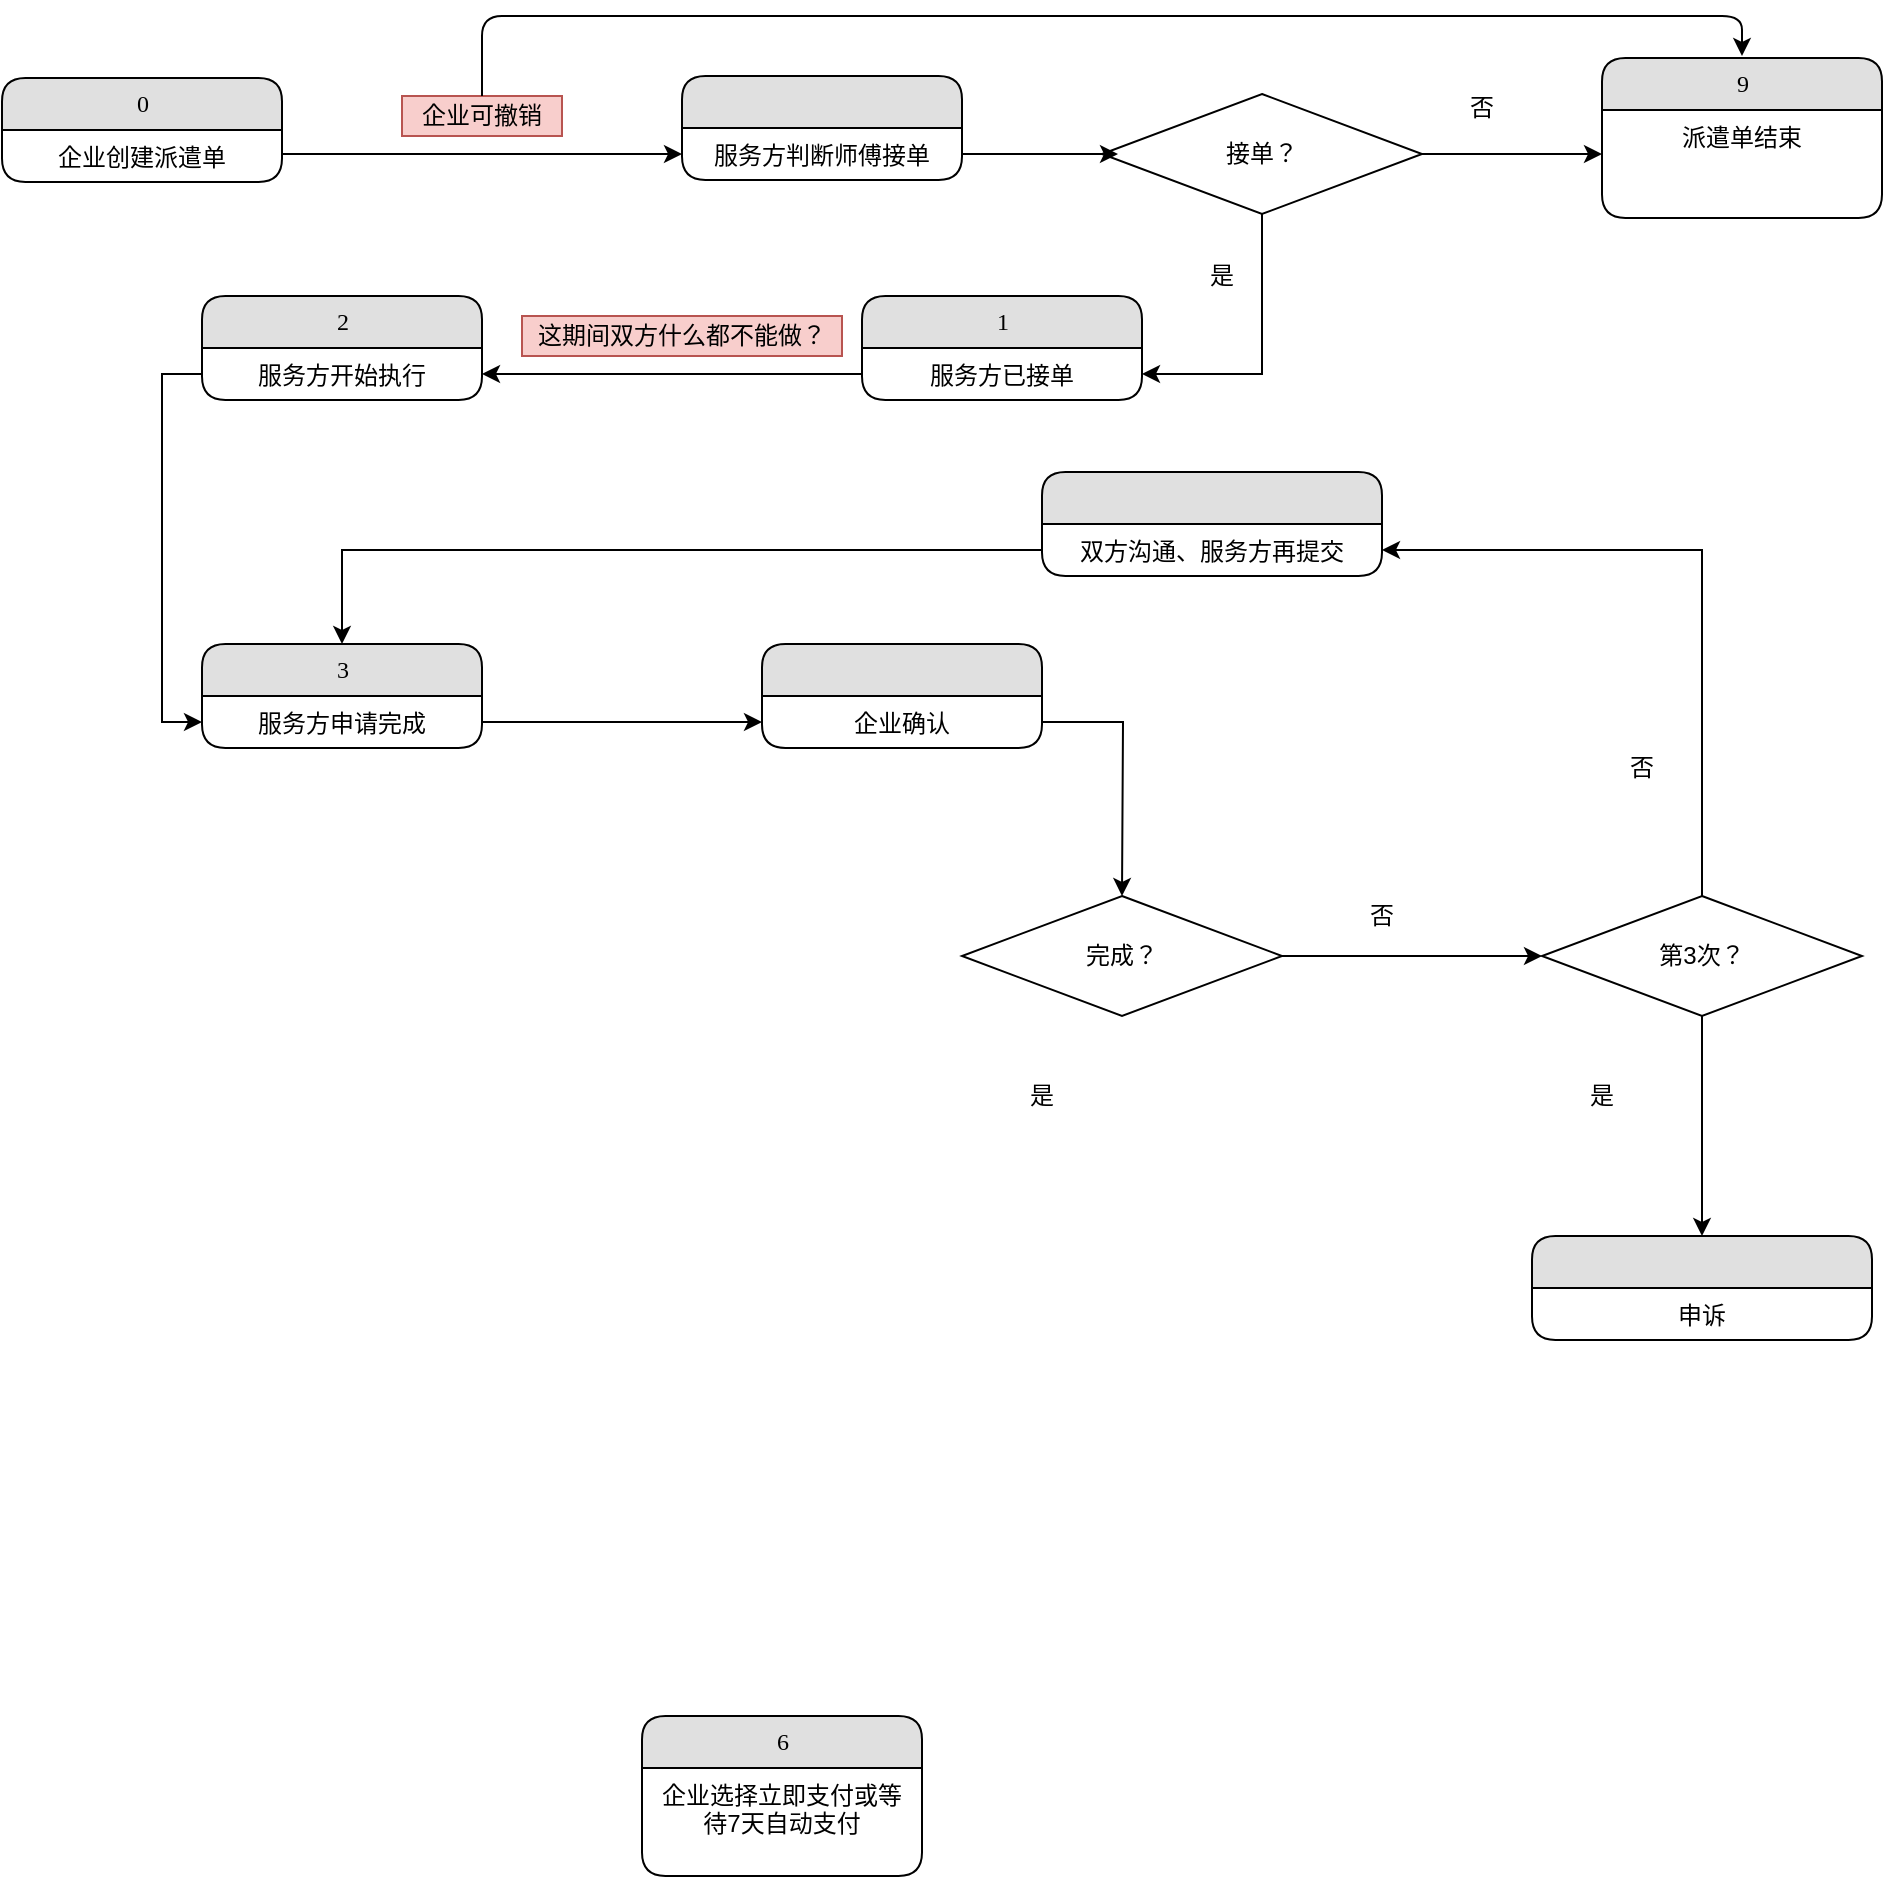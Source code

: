 <mxfile version="12.7.2" type="github">
  <diagram name="Page-1" id="52a04d89-c75d-2922-d76d-85b35f80e030">
    <mxGraphModel dx="1422" dy="794" grid="1" gridSize="10" guides="1" tooltips="1" connect="1" arrows="1" fold="1" page="1" pageScale="1" pageWidth="1100" pageHeight="850" background="#ffffff" math="0" shadow="0">
      <root>
        <mxCell id="0" />
        <mxCell id="1" parent="0" />
        <mxCell id="1fdf3b25b50cf41e-1" value="0" style="swimlane;html=1;fontStyle=0;childLayout=stackLayout;horizontal=1;startSize=26;fillColor=#e0e0e0;horizontalStack=0;resizeParent=1;resizeLast=0;collapsible=1;marginBottom=0;swimlaneFillColor=#ffffff;align=center;rounded=1;shadow=0;comic=0;labelBackgroundColor=none;strokeWidth=1;fontFamily=Verdana;fontSize=12" parent="1" vertex="1">
          <mxGeometry x="120" y="61" width="140" height="52" as="geometry" />
        </mxCell>
        <mxCell id="1fdf3b25b50cf41e-2" value="企业创建派遣单" style="text;html=1;strokeColor=none;fillColor=none;spacingLeft=4;spacingRight=4;whiteSpace=wrap;overflow=hidden;rotatable=0;points=[[0,0.5],[1,0.5]];portConstraint=eastwest;align=center;" parent="1fdf3b25b50cf41e-1" vertex="1">
          <mxGeometry y="26" width="140" height="24" as="geometry" />
        </mxCell>
        <mxCell id="d0jnjU2pJw37aTX6-w42-1" value="" style="swimlane;html=1;fontStyle=0;childLayout=stackLayout;horizontal=1;startSize=26;fillColor=#e0e0e0;horizontalStack=0;resizeParent=1;resizeLast=0;collapsible=1;marginBottom=0;swimlaneFillColor=#ffffff;align=center;rounded=1;shadow=0;comic=0;labelBackgroundColor=none;strokeWidth=1;fontFamily=Verdana;fontSize=12" vertex="1" parent="1">
          <mxGeometry x="460" y="60" width="140" height="52" as="geometry" />
        </mxCell>
        <mxCell id="d0jnjU2pJw37aTX6-w42-2" value="服务方判断师傅接单" style="text;html=1;strokeColor=none;fillColor=none;spacingLeft=4;spacingRight=4;whiteSpace=wrap;overflow=hidden;rotatable=0;points=[[0,0.5],[1,0.5]];portConstraint=eastwest;align=center;" vertex="1" parent="d0jnjU2pJw37aTX6-w42-1">
          <mxGeometry y="26" width="140" height="26" as="geometry" />
        </mxCell>
        <mxCell id="d0jnjU2pJw37aTX6-w42-3" value="1" style="swimlane;html=1;fontStyle=0;childLayout=stackLayout;horizontal=1;startSize=26;fillColor=#e0e0e0;horizontalStack=0;resizeParent=1;resizeLast=0;collapsible=1;marginBottom=0;swimlaneFillColor=#ffffff;align=center;rounded=1;shadow=0;comic=0;labelBackgroundColor=none;strokeWidth=1;fontFamily=Verdana;fontSize=12" vertex="1" parent="1">
          <mxGeometry x="550" y="170" width="140" height="52" as="geometry" />
        </mxCell>
        <mxCell id="d0jnjU2pJw37aTX6-w42-4" value="&lt;div style=&quot;text-align: left&quot;&gt;&lt;span&gt;服务方已接单&lt;/span&gt;&lt;/div&gt;" style="text;html=1;strokeColor=none;fillColor=none;spacingLeft=4;spacingRight=4;whiteSpace=wrap;overflow=hidden;rotatable=0;points=[[0,0.5],[1,0.5]];portConstraint=eastwest;align=center;" vertex="1" parent="d0jnjU2pJw37aTX6-w42-3">
          <mxGeometry y="26" width="140" height="26" as="geometry" />
        </mxCell>
        <mxCell id="d0jnjU2pJw37aTX6-w42-5" value="3" style="swimlane;html=1;fontStyle=0;childLayout=stackLayout;horizontal=1;startSize=26;fillColor=#e0e0e0;horizontalStack=0;resizeParent=1;resizeLast=0;collapsible=1;marginBottom=0;swimlaneFillColor=#ffffff;align=center;rounded=1;shadow=0;comic=0;labelBackgroundColor=none;strokeWidth=1;fontFamily=Verdana;fontSize=12" vertex="1" parent="1">
          <mxGeometry x="220" y="344" width="140" height="52" as="geometry" />
        </mxCell>
        <mxCell id="d0jnjU2pJw37aTX6-w42-6" value="服务方申请完成" style="text;html=1;strokeColor=none;fillColor=none;spacingLeft=4;spacingRight=4;whiteSpace=wrap;overflow=hidden;rotatable=0;points=[[0,0.5],[1,0.5]];portConstraint=eastwest;align=center;" vertex="1" parent="d0jnjU2pJw37aTX6-w42-5">
          <mxGeometry y="26" width="140" height="26" as="geometry" />
        </mxCell>
        <mxCell id="d0jnjU2pJw37aTX6-w42-7" value="" style="swimlane;html=1;fontStyle=0;childLayout=stackLayout;horizontal=1;startSize=26;fillColor=#e0e0e0;horizontalStack=0;resizeParent=1;resizeLast=0;collapsible=1;marginBottom=0;swimlaneFillColor=#ffffff;align=center;rounded=1;shadow=0;comic=0;labelBackgroundColor=none;strokeWidth=1;fontFamily=Verdana;fontSize=12" vertex="1" parent="1">
          <mxGeometry x="500" y="344" width="140" height="52" as="geometry" />
        </mxCell>
        <mxCell id="d0jnjU2pJw37aTX6-w42-8" value="企业确认" style="text;html=1;strokeColor=none;fillColor=none;spacingLeft=4;spacingRight=4;whiteSpace=wrap;overflow=hidden;rotatable=0;points=[[0,0.5],[1,0.5]];portConstraint=eastwest;align=center;" vertex="1" parent="d0jnjU2pJw37aTX6-w42-7">
          <mxGeometry y="26" width="140" height="26" as="geometry" />
        </mxCell>
        <mxCell id="d0jnjU2pJw37aTX6-w42-36" style="edgeStyle=orthogonalEdgeStyle;rounded=0;orthogonalLoop=1;jettySize=auto;html=1;entryX=0;entryY=0.5;entryDx=0;entryDy=0;" edge="1" parent="1" source="d0jnjU2pJw37aTX6-w42-9" target="d0jnjU2pJw37aTX6-w42-30">
          <mxGeometry relative="1" as="geometry" />
        </mxCell>
        <mxCell id="d0jnjU2pJw37aTX6-w42-9" value="完成？" style="rhombus;whiteSpace=wrap;html=1;" vertex="1" parent="1">
          <mxGeometry x="600" y="470" width="160" height="60" as="geometry" />
        </mxCell>
        <mxCell id="d0jnjU2pJw37aTX6-w42-10" value="6" style="swimlane;html=1;fontStyle=0;childLayout=stackLayout;horizontal=1;startSize=26;fillColor=#e0e0e0;horizontalStack=0;resizeParent=1;resizeLast=0;collapsible=1;marginBottom=0;swimlaneFillColor=#ffffff;align=center;rounded=1;shadow=0;comic=0;labelBackgroundColor=none;strokeWidth=1;fontFamily=Verdana;fontSize=12" vertex="1" parent="1">
          <mxGeometry x="440" y="880" width="140" height="80" as="geometry" />
        </mxCell>
        <mxCell id="d0jnjU2pJw37aTX6-w42-11" value="企业选择立即支付或等待7天自动支付" style="text;html=1;strokeColor=none;fillColor=none;spacingLeft=4;spacingRight=4;whiteSpace=wrap;overflow=hidden;rotatable=0;points=[[0,0.5],[1,0.5]];portConstraint=eastwest;align=center;" vertex="1" parent="d0jnjU2pJw37aTX6-w42-10">
          <mxGeometry y="26" width="140" height="44" as="geometry" />
        </mxCell>
        <mxCell id="d0jnjU2pJw37aTX6-w42-12" style="edgeStyle=orthogonalEdgeStyle;rounded=0;orthogonalLoop=1;jettySize=auto;html=1;" edge="1" parent="1" source="1fdf3b25b50cf41e-2" target="d0jnjU2pJw37aTX6-w42-2">
          <mxGeometry relative="1" as="geometry" />
        </mxCell>
        <mxCell id="d0jnjU2pJw37aTX6-w42-13" value="企业可撤销" style="text;html=1;strokeColor=#b85450;fillColor=#f8cecc;align=center;verticalAlign=middle;whiteSpace=wrap;rounded=0;" vertex="1" parent="1">
          <mxGeometry x="320" y="70" width="80" height="20" as="geometry" />
        </mxCell>
        <mxCell id="d0jnjU2pJw37aTX6-w42-18" style="edgeStyle=orthogonalEdgeStyle;rounded=0;orthogonalLoop=1;jettySize=auto;html=1;" edge="1" parent="1" source="d0jnjU2pJw37aTX6-w42-14" target="d0jnjU2pJw37aTX6-w42-16">
          <mxGeometry relative="1" as="geometry" />
        </mxCell>
        <mxCell id="d0jnjU2pJw37aTX6-w42-21" style="edgeStyle=orthogonalEdgeStyle;rounded=0;orthogonalLoop=1;jettySize=auto;html=1;entryX=1;entryY=0.5;entryDx=0;entryDy=0;" edge="1" parent="1" source="d0jnjU2pJw37aTX6-w42-14" target="d0jnjU2pJw37aTX6-w42-4">
          <mxGeometry relative="1" as="geometry" />
        </mxCell>
        <mxCell id="d0jnjU2pJw37aTX6-w42-14" value="接单？" style="rhombus;whiteSpace=wrap;html=1;" vertex="1" parent="1">
          <mxGeometry x="670" y="69" width="160" height="60" as="geometry" />
        </mxCell>
        <mxCell id="d0jnjU2pJw37aTX6-w42-15" value="9" style="swimlane;html=1;fontStyle=0;childLayout=stackLayout;horizontal=1;startSize=26;fillColor=#e0e0e0;horizontalStack=0;resizeParent=1;resizeLast=0;collapsible=1;marginBottom=0;swimlaneFillColor=#ffffff;align=center;rounded=1;shadow=0;comic=0;labelBackgroundColor=none;strokeWidth=1;fontFamily=Verdana;fontSize=12" vertex="1" parent="1">
          <mxGeometry x="920" y="51" width="140" height="80" as="geometry" />
        </mxCell>
        <mxCell id="d0jnjU2pJw37aTX6-w42-16" value="派遣单结束" style="text;html=1;strokeColor=none;fillColor=none;spacingLeft=4;spacingRight=4;whiteSpace=wrap;overflow=hidden;rotatable=0;points=[[0,0.5],[1,0.5]];portConstraint=eastwest;align=center;" vertex="1" parent="d0jnjU2pJw37aTX6-w42-15">
          <mxGeometry y="26" width="140" height="44" as="geometry" />
        </mxCell>
        <mxCell id="d0jnjU2pJw37aTX6-w42-17" style="edgeStyle=orthogonalEdgeStyle;rounded=0;orthogonalLoop=1;jettySize=auto;html=1;entryX=0.05;entryY=0.5;entryDx=0;entryDy=0;entryPerimeter=0;" edge="1" parent="1" source="d0jnjU2pJw37aTX6-w42-2" target="d0jnjU2pJw37aTX6-w42-14">
          <mxGeometry relative="1" as="geometry" />
        </mxCell>
        <mxCell id="d0jnjU2pJw37aTX6-w42-19" value="否" style="text;html=1;strokeColor=none;fillColor=none;align=center;verticalAlign=middle;whiteSpace=wrap;rounded=0;" vertex="1" parent="1">
          <mxGeometry x="840" y="66" width="40" height="20" as="geometry" />
        </mxCell>
        <mxCell id="d0jnjU2pJw37aTX6-w42-20" value="" style="endArrow=classic;html=1;exitX=0.5;exitY=0;exitDx=0;exitDy=0;" edge="1" parent="1" source="d0jnjU2pJw37aTX6-w42-13">
          <mxGeometry width="50" height="50" relative="1" as="geometry">
            <mxPoint x="270" y="240" as="sourcePoint" />
            <mxPoint x="990" y="50" as="targetPoint" />
            <Array as="points">
              <mxPoint x="360" y="30" />
              <mxPoint x="990" y="30" />
            </Array>
          </mxGeometry>
        </mxCell>
        <mxCell id="d0jnjU2pJw37aTX6-w42-22" value="是" style="text;html=1;strokeColor=none;fillColor=none;align=center;verticalAlign=middle;whiteSpace=wrap;rounded=0;" vertex="1" parent="1">
          <mxGeometry x="710" y="150" width="40" height="20" as="geometry" />
        </mxCell>
        <mxCell id="d0jnjU2pJw37aTX6-w42-24" value="2" style="swimlane;html=1;fontStyle=0;childLayout=stackLayout;horizontal=1;startSize=26;fillColor=#e0e0e0;horizontalStack=0;resizeParent=1;resizeLast=0;collapsible=1;marginBottom=0;swimlaneFillColor=#ffffff;align=center;rounded=1;shadow=0;comic=0;labelBackgroundColor=none;strokeWidth=1;fontFamily=Verdana;fontSize=12" vertex="1" parent="1">
          <mxGeometry x="220" y="170" width="140" height="52" as="geometry" />
        </mxCell>
        <mxCell id="d0jnjU2pJw37aTX6-w42-25" value="&lt;div style=&quot;text-align: left&quot;&gt;&lt;span&gt;服务方开始执行&lt;/span&gt;&lt;/div&gt;" style="text;html=1;strokeColor=none;fillColor=none;spacingLeft=4;spacingRight=4;whiteSpace=wrap;overflow=hidden;rotatable=0;points=[[0,0.5],[1,0.5]];portConstraint=eastwest;align=center;" vertex="1" parent="d0jnjU2pJw37aTX6-w42-24">
          <mxGeometry y="26" width="140" height="26" as="geometry" />
        </mxCell>
        <mxCell id="d0jnjU2pJw37aTX6-w42-26" style="edgeStyle=orthogonalEdgeStyle;rounded=0;orthogonalLoop=1;jettySize=auto;html=1;" edge="1" parent="1" source="d0jnjU2pJw37aTX6-w42-4" target="d0jnjU2pJw37aTX6-w42-25">
          <mxGeometry relative="1" as="geometry" />
        </mxCell>
        <mxCell id="d0jnjU2pJw37aTX6-w42-27" value="这期间双方什么都不能做？" style="text;html=1;strokeColor=#b85450;fillColor=#f8cecc;align=center;verticalAlign=middle;whiteSpace=wrap;rounded=0;" vertex="1" parent="1">
          <mxGeometry x="380" y="180" width="160" height="20" as="geometry" />
        </mxCell>
        <mxCell id="d0jnjU2pJw37aTX6-w42-28" style="edgeStyle=orthogonalEdgeStyle;rounded=0;orthogonalLoop=1;jettySize=auto;html=1;entryX=0;entryY=0.5;entryDx=0;entryDy=0;" edge="1" parent="1" source="d0jnjU2pJw37aTX6-w42-25" target="d0jnjU2pJw37aTX6-w42-6">
          <mxGeometry relative="1" as="geometry" />
        </mxCell>
        <mxCell id="d0jnjU2pJw37aTX6-w42-29" style="edgeStyle=orthogonalEdgeStyle;rounded=0;orthogonalLoop=1;jettySize=auto;html=1;entryX=0;entryY=0.5;entryDx=0;entryDy=0;" edge="1" parent="1" source="d0jnjU2pJw37aTX6-w42-6" target="d0jnjU2pJw37aTX6-w42-8">
          <mxGeometry relative="1" as="geometry" />
        </mxCell>
        <mxCell id="d0jnjU2pJw37aTX6-w42-33" style="edgeStyle=orthogonalEdgeStyle;rounded=0;orthogonalLoop=1;jettySize=auto;html=1;" edge="1" parent="1" source="d0jnjU2pJw37aTX6-w42-30" target="d0jnjU2pJw37aTX6-w42-32">
          <mxGeometry relative="1" as="geometry" />
        </mxCell>
        <mxCell id="d0jnjU2pJw37aTX6-w42-46" style="edgeStyle=orthogonalEdgeStyle;rounded=0;orthogonalLoop=1;jettySize=auto;html=1;" edge="1" parent="1" source="d0jnjU2pJw37aTX6-w42-30" target="d0jnjU2pJw37aTX6-w42-44">
          <mxGeometry relative="1" as="geometry" />
        </mxCell>
        <mxCell id="d0jnjU2pJw37aTX6-w42-30" value="第3次？" style="rhombus;whiteSpace=wrap;html=1;" vertex="1" parent="1">
          <mxGeometry x="890" y="470" width="160" height="60" as="geometry" />
        </mxCell>
        <mxCell id="d0jnjU2pJw37aTX6-w42-34" style="edgeStyle=orthogonalEdgeStyle;rounded=0;orthogonalLoop=1;jettySize=auto;html=1;entryX=0.5;entryY=0;entryDx=0;entryDy=0;exitX=0;exitY=0.5;exitDx=0;exitDy=0;" edge="1" parent="1" source="d0jnjU2pJw37aTX6-w42-32" target="d0jnjU2pJw37aTX6-w42-5">
          <mxGeometry relative="1" as="geometry" />
        </mxCell>
        <mxCell id="d0jnjU2pJw37aTX6-w42-31" value="" style="swimlane;html=1;fontStyle=0;childLayout=stackLayout;horizontal=1;startSize=26;fillColor=#e0e0e0;horizontalStack=0;resizeParent=1;resizeLast=0;collapsible=1;marginBottom=0;swimlaneFillColor=#ffffff;align=center;rounded=1;shadow=0;comic=0;labelBackgroundColor=none;strokeWidth=1;fontFamily=Verdana;fontSize=12" vertex="1" parent="1">
          <mxGeometry x="640" y="258" width="170" height="52" as="geometry" />
        </mxCell>
        <mxCell id="d0jnjU2pJw37aTX6-w42-32" value="双方沟通、服务方再提交" style="text;html=1;strokeColor=none;fillColor=none;spacingLeft=4;spacingRight=4;whiteSpace=wrap;overflow=hidden;rotatable=0;points=[[0,0.5],[1,0.5]];portConstraint=eastwest;align=center;" vertex="1" parent="d0jnjU2pJw37aTX6-w42-31">
          <mxGeometry y="26" width="170" height="26" as="geometry" />
        </mxCell>
        <mxCell id="d0jnjU2pJw37aTX6-w42-35" style="edgeStyle=orthogonalEdgeStyle;rounded=0;orthogonalLoop=1;jettySize=auto;html=1;" edge="1" parent="1" source="d0jnjU2pJw37aTX6-w42-8">
          <mxGeometry relative="1" as="geometry">
            <mxPoint x="680" y="470" as="targetPoint" />
          </mxGeometry>
        </mxCell>
        <mxCell id="d0jnjU2pJw37aTX6-w42-37" value="否" style="text;html=1;strokeColor=none;fillColor=none;align=center;verticalAlign=middle;whiteSpace=wrap;rounded=0;" vertex="1" parent="1">
          <mxGeometry x="790" y="470" width="40" height="20" as="geometry" />
        </mxCell>
        <mxCell id="d0jnjU2pJw37aTX6-w42-38" value="否" style="text;html=1;strokeColor=none;fillColor=none;align=center;verticalAlign=middle;whiteSpace=wrap;rounded=0;" vertex="1" parent="1">
          <mxGeometry x="920" y="396" width="40" height="20" as="geometry" />
        </mxCell>
        <mxCell id="d0jnjU2pJw37aTX6-w42-39" value="是" style="text;html=1;strokeColor=none;fillColor=none;align=center;verticalAlign=middle;whiteSpace=wrap;rounded=0;" vertex="1" parent="1">
          <mxGeometry x="620" y="560" width="40" height="20" as="geometry" />
        </mxCell>
        <mxCell id="d0jnjU2pJw37aTX6-w42-40" value="是" style="text;html=1;strokeColor=none;fillColor=none;align=center;verticalAlign=middle;whiteSpace=wrap;rounded=0;" vertex="1" parent="1">
          <mxGeometry x="900" y="560" width="40" height="20" as="geometry" />
        </mxCell>
        <mxCell id="d0jnjU2pJw37aTX6-w42-44" value="" style="swimlane;html=1;fontStyle=0;childLayout=stackLayout;horizontal=1;startSize=26;fillColor=#e0e0e0;horizontalStack=0;resizeParent=1;resizeLast=0;collapsible=1;marginBottom=0;swimlaneFillColor=#ffffff;align=center;rounded=1;shadow=0;comic=0;labelBackgroundColor=none;strokeWidth=1;fontFamily=Verdana;fontSize=12" vertex="1" parent="1">
          <mxGeometry x="885" y="640" width="170" height="52" as="geometry" />
        </mxCell>
        <mxCell id="d0jnjU2pJw37aTX6-w42-45" value="申诉" style="text;html=1;strokeColor=none;fillColor=none;spacingLeft=4;spacingRight=4;whiteSpace=wrap;overflow=hidden;rotatable=0;points=[[0,0.5],[1,0.5]];portConstraint=eastwest;align=center;" vertex="1" parent="d0jnjU2pJw37aTX6-w42-44">
          <mxGeometry y="26" width="170" height="26" as="geometry" />
        </mxCell>
      </root>
    </mxGraphModel>
  </diagram>
</mxfile>
